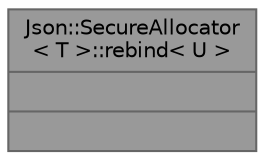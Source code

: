 digraph "Json::SecureAllocator&lt; T &gt;::rebind&lt; U &gt;"
{
 // LATEX_PDF_SIZE
  bgcolor="transparent";
  edge [fontname=Helvetica,fontsize=10,labelfontname=Helvetica,labelfontsize=10];
  node [fontname=Helvetica,fontsize=10,shape=box,height=0.2,width=0.4];
  Node1 [shape=record,label="{Json::SecureAllocator\l\< T \>::rebind\< U \>\n||}",height=0.2,width=0.4,color="gray40", fillcolor="grey60", style="filled", fontcolor="black",tooltip=" "];
}
